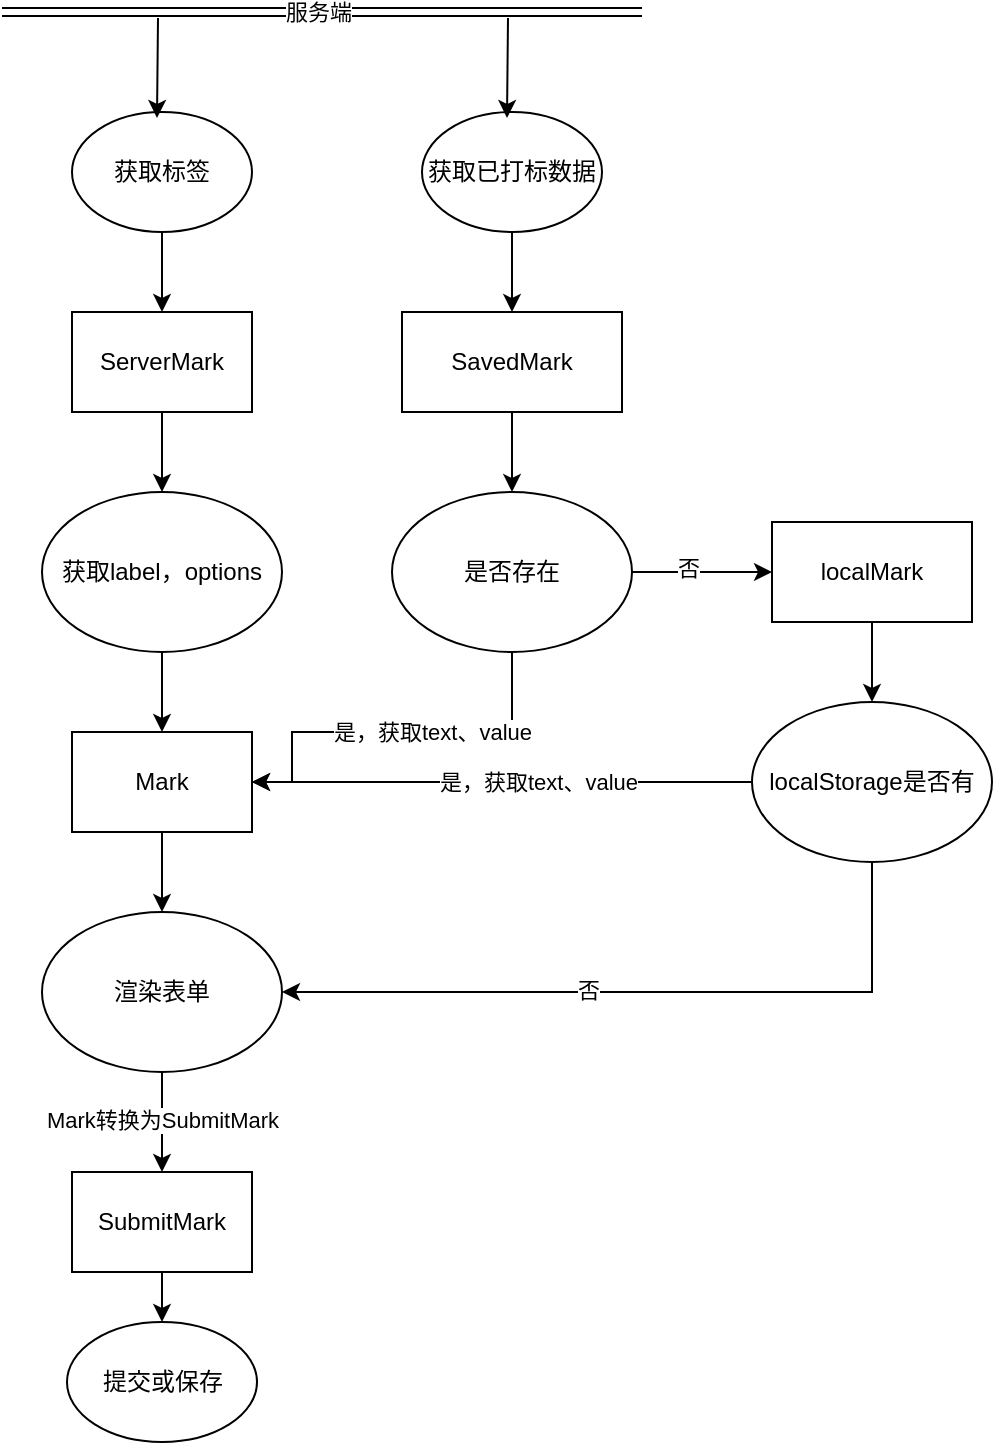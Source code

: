 <mxfile version="14.5.8" type="github">
  <diagram id="nlOcRQpMdNkSTCDMtOUJ" name="Page-1">
    <mxGraphModel dx="1413" dy="704" grid="1" gridSize="10" guides="1" tooltips="1" connect="1" arrows="1" fold="1" page="1" pageScale="1" pageWidth="827" pageHeight="1169" math="0" shadow="0">
      <root>
        <mxCell id="0" />
        <mxCell id="1" parent="0" />
        <mxCell id="s8rmTit1JJcuG9X29TVn-26" style="edgeStyle=orthogonalEdgeStyle;rounded=0;orthogonalLoop=1;jettySize=auto;html=1;entryX=0.5;entryY=0;entryDx=0;entryDy=0;" edge="1" parent="1" source="s8rmTit1JJcuG9X29TVn-1" target="s8rmTit1JJcuG9X29TVn-25">
          <mxGeometry relative="1" as="geometry" />
        </mxCell>
        <mxCell id="s8rmTit1JJcuG9X29TVn-1" value="Mark" style="rounded=0;whiteSpace=wrap;html=1;" vertex="1" parent="1">
          <mxGeometry x="115" y="400" width="90" height="50" as="geometry" />
        </mxCell>
        <mxCell id="s8rmTit1JJcuG9X29TVn-7" style="edgeStyle=orthogonalEdgeStyle;rounded=0;orthogonalLoop=1;jettySize=auto;html=1;entryX=0.5;entryY=0;entryDx=0;entryDy=0;" edge="1" parent="1" source="s8rmTit1JJcuG9X29TVn-2" target="s8rmTit1JJcuG9X29TVn-5">
          <mxGeometry relative="1" as="geometry" />
        </mxCell>
        <mxCell id="s8rmTit1JJcuG9X29TVn-2" value="ServerMark" style="rounded=0;whiteSpace=wrap;html=1;" vertex="1" parent="1">
          <mxGeometry x="115" y="190" width="90" height="50" as="geometry" />
        </mxCell>
        <mxCell id="s8rmTit1JJcuG9X29TVn-32" style="edgeStyle=orthogonalEdgeStyle;rounded=0;orthogonalLoop=1;jettySize=auto;html=1;entryX=0.5;entryY=0;entryDx=0;entryDy=0;" edge="1" parent="1" source="s8rmTit1JJcuG9X29TVn-3" target="s8rmTit1JJcuG9X29TVn-31">
          <mxGeometry relative="1" as="geometry" />
        </mxCell>
        <mxCell id="s8rmTit1JJcuG9X29TVn-3" value="SubmitMark" style="rounded=0;whiteSpace=wrap;html=1;" vertex="1" parent="1">
          <mxGeometry x="115" y="620" width="90" height="50" as="geometry" />
        </mxCell>
        <mxCell id="s8rmTit1JJcuG9X29TVn-8" style="edgeStyle=orthogonalEdgeStyle;rounded=0;orthogonalLoop=1;jettySize=auto;html=1;entryX=0.5;entryY=0;entryDx=0;entryDy=0;" edge="1" parent="1" source="s8rmTit1JJcuG9X29TVn-5" target="s8rmTit1JJcuG9X29TVn-1">
          <mxGeometry relative="1" as="geometry" />
        </mxCell>
        <mxCell id="s8rmTit1JJcuG9X29TVn-5" value="获取label，options" style="ellipse;whiteSpace=wrap;html=1;" vertex="1" parent="1">
          <mxGeometry x="100" y="280" width="120" height="80" as="geometry" />
        </mxCell>
        <mxCell id="s8rmTit1JJcuG9X29TVn-15" value="" style="edgeStyle=orthogonalEdgeStyle;rounded=0;orthogonalLoop=1;jettySize=auto;html=1;" edge="1" parent="1" source="s8rmTit1JJcuG9X29TVn-10" target="s8rmTit1JJcuG9X29TVn-11">
          <mxGeometry relative="1" as="geometry" />
        </mxCell>
        <mxCell id="s8rmTit1JJcuG9X29TVn-10" value="SavedMark" style="rounded=0;whiteSpace=wrap;html=1;" vertex="1" parent="1">
          <mxGeometry x="280" y="190" width="110" height="50" as="geometry" />
        </mxCell>
        <mxCell id="s8rmTit1JJcuG9X29TVn-13" style="edgeStyle=orthogonalEdgeStyle;rounded=0;orthogonalLoop=1;jettySize=auto;html=1;entryX=1;entryY=0.5;entryDx=0;entryDy=0;" edge="1" parent="1" source="s8rmTit1JJcuG9X29TVn-11" target="s8rmTit1JJcuG9X29TVn-1">
          <mxGeometry relative="1" as="geometry">
            <Array as="points">
              <mxPoint x="335" y="400" />
              <mxPoint x="225" y="400" />
              <mxPoint x="225" y="425" />
            </Array>
          </mxGeometry>
        </mxCell>
        <mxCell id="s8rmTit1JJcuG9X29TVn-14" value="是，获取text、value" style="edgeLabel;html=1;align=center;verticalAlign=middle;resizable=0;points=[];" vertex="1" connectable="0" parent="s8rmTit1JJcuG9X29TVn-13">
          <mxGeometry x="0.282" relative="1" as="geometry">
            <mxPoint x="45" as="offset" />
          </mxGeometry>
        </mxCell>
        <mxCell id="s8rmTit1JJcuG9X29TVn-18" value="" style="edgeStyle=orthogonalEdgeStyle;rounded=0;orthogonalLoop=1;jettySize=auto;html=1;" edge="1" parent="1" source="s8rmTit1JJcuG9X29TVn-11" target="s8rmTit1JJcuG9X29TVn-17">
          <mxGeometry relative="1" as="geometry" />
        </mxCell>
        <mxCell id="s8rmTit1JJcuG9X29TVn-20" value="否" style="edgeLabel;html=1;align=center;verticalAlign=middle;resizable=0;points=[];" vertex="1" connectable="0" parent="s8rmTit1JJcuG9X29TVn-18">
          <mxGeometry x="-0.2" y="2" relative="1" as="geometry">
            <mxPoint as="offset" />
          </mxGeometry>
        </mxCell>
        <mxCell id="s8rmTit1JJcuG9X29TVn-11" value="是否存在" style="ellipse;whiteSpace=wrap;html=1;" vertex="1" parent="1">
          <mxGeometry x="275" y="280" width="120" height="80" as="geometry" />
        </mxCell>
        <mxCell id="s8rmTit1JJcuG9X29TVn-22" value="" style="edgeStyle=orthogonalEdgeStyle;rounded=0;orthogonalLoop=1;jettySize=auto;html=1;" edge="1" parent="1" source="s8rmTit1JJcuG9X29TVn-17" target="s8rmTit1JJcuG9X29TVn-21">
          <mxGeometry relative="1" as="geometry" />
        </mxCell>
        <mxCell id="s8rmTit1JJcuG9X29TVn-17" value="localMark" style="rounded=0;whiteSpace=wrap;html=1;" vertex="1" parent="1">
          <mxGeometry x="465" y="295" width="100" height="50" as="geometry" />
        </mxCell>
        <mxCell id="s8rmTit1JJcuG9X29TVn-23" style="edgeStyle=orthogonalEdgeStyle;rounded=0;orthogonalLoop=1;jettySize=auto;html=1;entryX=1;entryY=0.5;entryDx=0;entryDy=0;" edge="1" parent="1" source="s8rmTit1JJcuG9X29TVn-21" target="s8rmTit1JJcuG9X29TVn-1">
          <mxGeometry relative="1" as="geometry" />
        </mxCell>
        <mxCell id="s8rmTit1JJcuG9X29TVn-24" value="是，获取text、value" style="edgeLabel;html=1;align=center;verticalAlign=middle;resizable=0;points=[];" vertex="1" connectable="0" parent="s8rmTit1JJcuG9X29TVn-23">
          <mxGeometry x="-0.144" relative="1" as="geometry">
            <mxPoint as="offset" />
          </mxGeometry>
        </mxCell>
        <mxCell id="s8rmTit1JJcuG9X29TVn-27" style="edgeStyle=orthogonalEdgeStyle;rounded=0;orthogonalLoop=1;jettySize=auto;html=1;entryX=1;entryY=0.5;entryDx=0;entryDy=0;" edge="1" parent="1" source="s8rmTit1JJcuG9X29TVn-21" target="s8rmTit1JJcuG9X29TVn-25">
          <mxGeometry relative="1" as="geometry">
            <Array as="points">
              <mxPoint x="515" y="530" />
            </Array>
          </mxGeometry>
        </mxCell>
        <mxCell id="s8rmTit1JJcuG9X29TVn-28" value="否" style="edgeLabel;html=1;align=center;verticalAlign=middle;resizable=0;points=[];" vertex="1" connectable="0" parent="s8rmTit1JJcuG9X29TVn-27">
          <mxGeometry x="0.15" y="-1" relative="1" as="geometry">
            <mxPoint as="offset" />
          </mxGeometry>
        </mxCell>
        <mxCell id="s8rmTit1JJcuG9X29TVn-21" value="localStorage是否有" style="ellipse;whiteSpace=wrap;html=1;" vertex="1" parent="1">
          <mxGeometry x="455" y="385" width="120" height="80" as="geometry" />
        </mxCell>
        <mxCell id="s8rmTit1JJcuG9X29TVn-29" style="edgeStyle=orthogonalEdgeStyle;rounded=0;orthogonalLoop=1;jettySize=auto;html=1;" edge="1" parent="1" source="s8rmTit1JJcuG9X29TVn-25" target="s8rmTit1JJcuG9X29TVn-3">
          <mxGeometry relative="1" as="geometry" />
        </mxCell>
        <mxCell id="s8rmTit1JJcuG9X29TVn-30" value="Mark转换为SubmitMark" style="edgeLabel;html=1;align=center;verticalAlign=middle;resizable=0;points=[];" vertex="1" connectable="0" parent="s8rmTit1JJcuG9X29TVn-29">
          <mxGeometry x="-0.057" relative="1" as="geometry">
            <mxPoint as="offset" />
          </mxGeometry>
        </mxCell>
        <mxCell id="s8rmTit1JJcuG9X29TVn-25" value="渲染表单" style="ellipse;whiteSpace=wrap;html=1;" vertex="1" parent="1">
          <mxGeometry x="100" y="490" width="120" height="80" as="geometry" />
        </mxCell>
        <mxCell id="s8rmTit1JJcuG9X29TVn-31" value="提交或保存" style="ellipse;whiteSpace=wrap;html=1;" vertex="1" parent="1">
          <mxGeometry x="112.5" y="695" width="95" height="60" as="geometry" />
        </mxCell>
        <mxCell id="s8rmTit1JJcuG9X29TVn-39" value="" style="edgeStyle=orthogonalEdgeStyle;rounded=0;orthogonalLoop=1;jettySize=auto;html=1;" edge="1" parent="1" source="s8rmTit1JJcuG9X29TVn-33" target="s8rmTit1JJcuG9X29TVn-2">
          <mxGeometry relative="1" as="geometry" />
        </mxCell>
        <mxCell id="s8rmTit1JJcuG9X29TVn-33" value="获取标签" style="ellipse;whiteSpace=wrap;html=1;" vertex="1" parent="1">
          <mxGeometry x="115" y="90" width="90" height="60" as="geometry" />
        </mxCell>
        <mxCell id="s8rmTit1JJcuG9X29TVn-35" value="" style="shape=link;html=1;" edge="1" parent="1">
          <mxGeometry width="100" relative="1" as="geometry">
            <mxPoint x="80" y="40" as="sourcePoint" />
            <mxPoint x="400" y="40" as="targetPoint" />
          </mxGeometry>
        </mxCell>
        <mxCell id="s8rmTit1JJcuG9X29TVn-36" value="服务端" style="edgeLabel;html=1;align=center;verticalAlign=middle;resizable=0;points=[];" vertex="1" connectable="0" parent="s8rmTit1JJcuG9X29TVn-35">
          <mxGeometry x="-0.112" y="4" relative="1" as="geometry">
            <mxPoint x="16" y="4" as="offset" />
          </mxGeometry>
        </mxCell>
        <mxCell id="s8rmTit1JJcuG9X29TVn-38" value="" style="endArrow=classic;html=1;entryX=0.5;entryY=0;entryDx=0;entryDy=0;" edge="1" parent="1">
          <mxGeometry width="50" height="50" relative="1" as="geometry">
            <mxPoint x="158" y="43" as="sourcePoint" />
            <mxPoint x="157.5" y="93" as="targetPoint" />
          </mxGeometry>
        </mxCell>
        <mxCell id="s8rmTit1JJcuG9X29TVn-42" value="" style="edgeStyle=orthogonalEdgeStyle;rounded=0;orthogonalLoop=1;jettySize=auto;html=1;" edge="1" parent="1" source="s8rmTit1JJcuG9X29TVn-40" target="s8rmTit1JJcuG9X29TVn-10">
          <mxGeometry relative="1" as="geometry" />
        </mxCell>
        <mxCell id="s8rmTit1JJcuG9X29TVn-40" value="获取已打标数据" style="ellipse;whiteSpace=wrap;html=1;" vertex="1" parent="1">
          <mxGeometry x="290" y="90" width="90" height="60" as="geometry" />
        </mxCell>
        <mxCell id="s8rmTit1JJcuG9X29TVn-41" value="" style="endArrow=classic;html=1;entryX=0.5;entryY=0;entryDx=0;entryDy=0;" edge="1" parent="1">
          <mxGeometry width="50" height="50" relative="1" as="geometry">
            <mxPoint x="333" y="43" as="sourcePoint" />
            <mxPoint x="332.5" y="93" as="targetPoint" />
          </mxGeometry>
        </mxCell>
      </root>
    </mxGraphModel>
  </diagram>
</mxfile>
